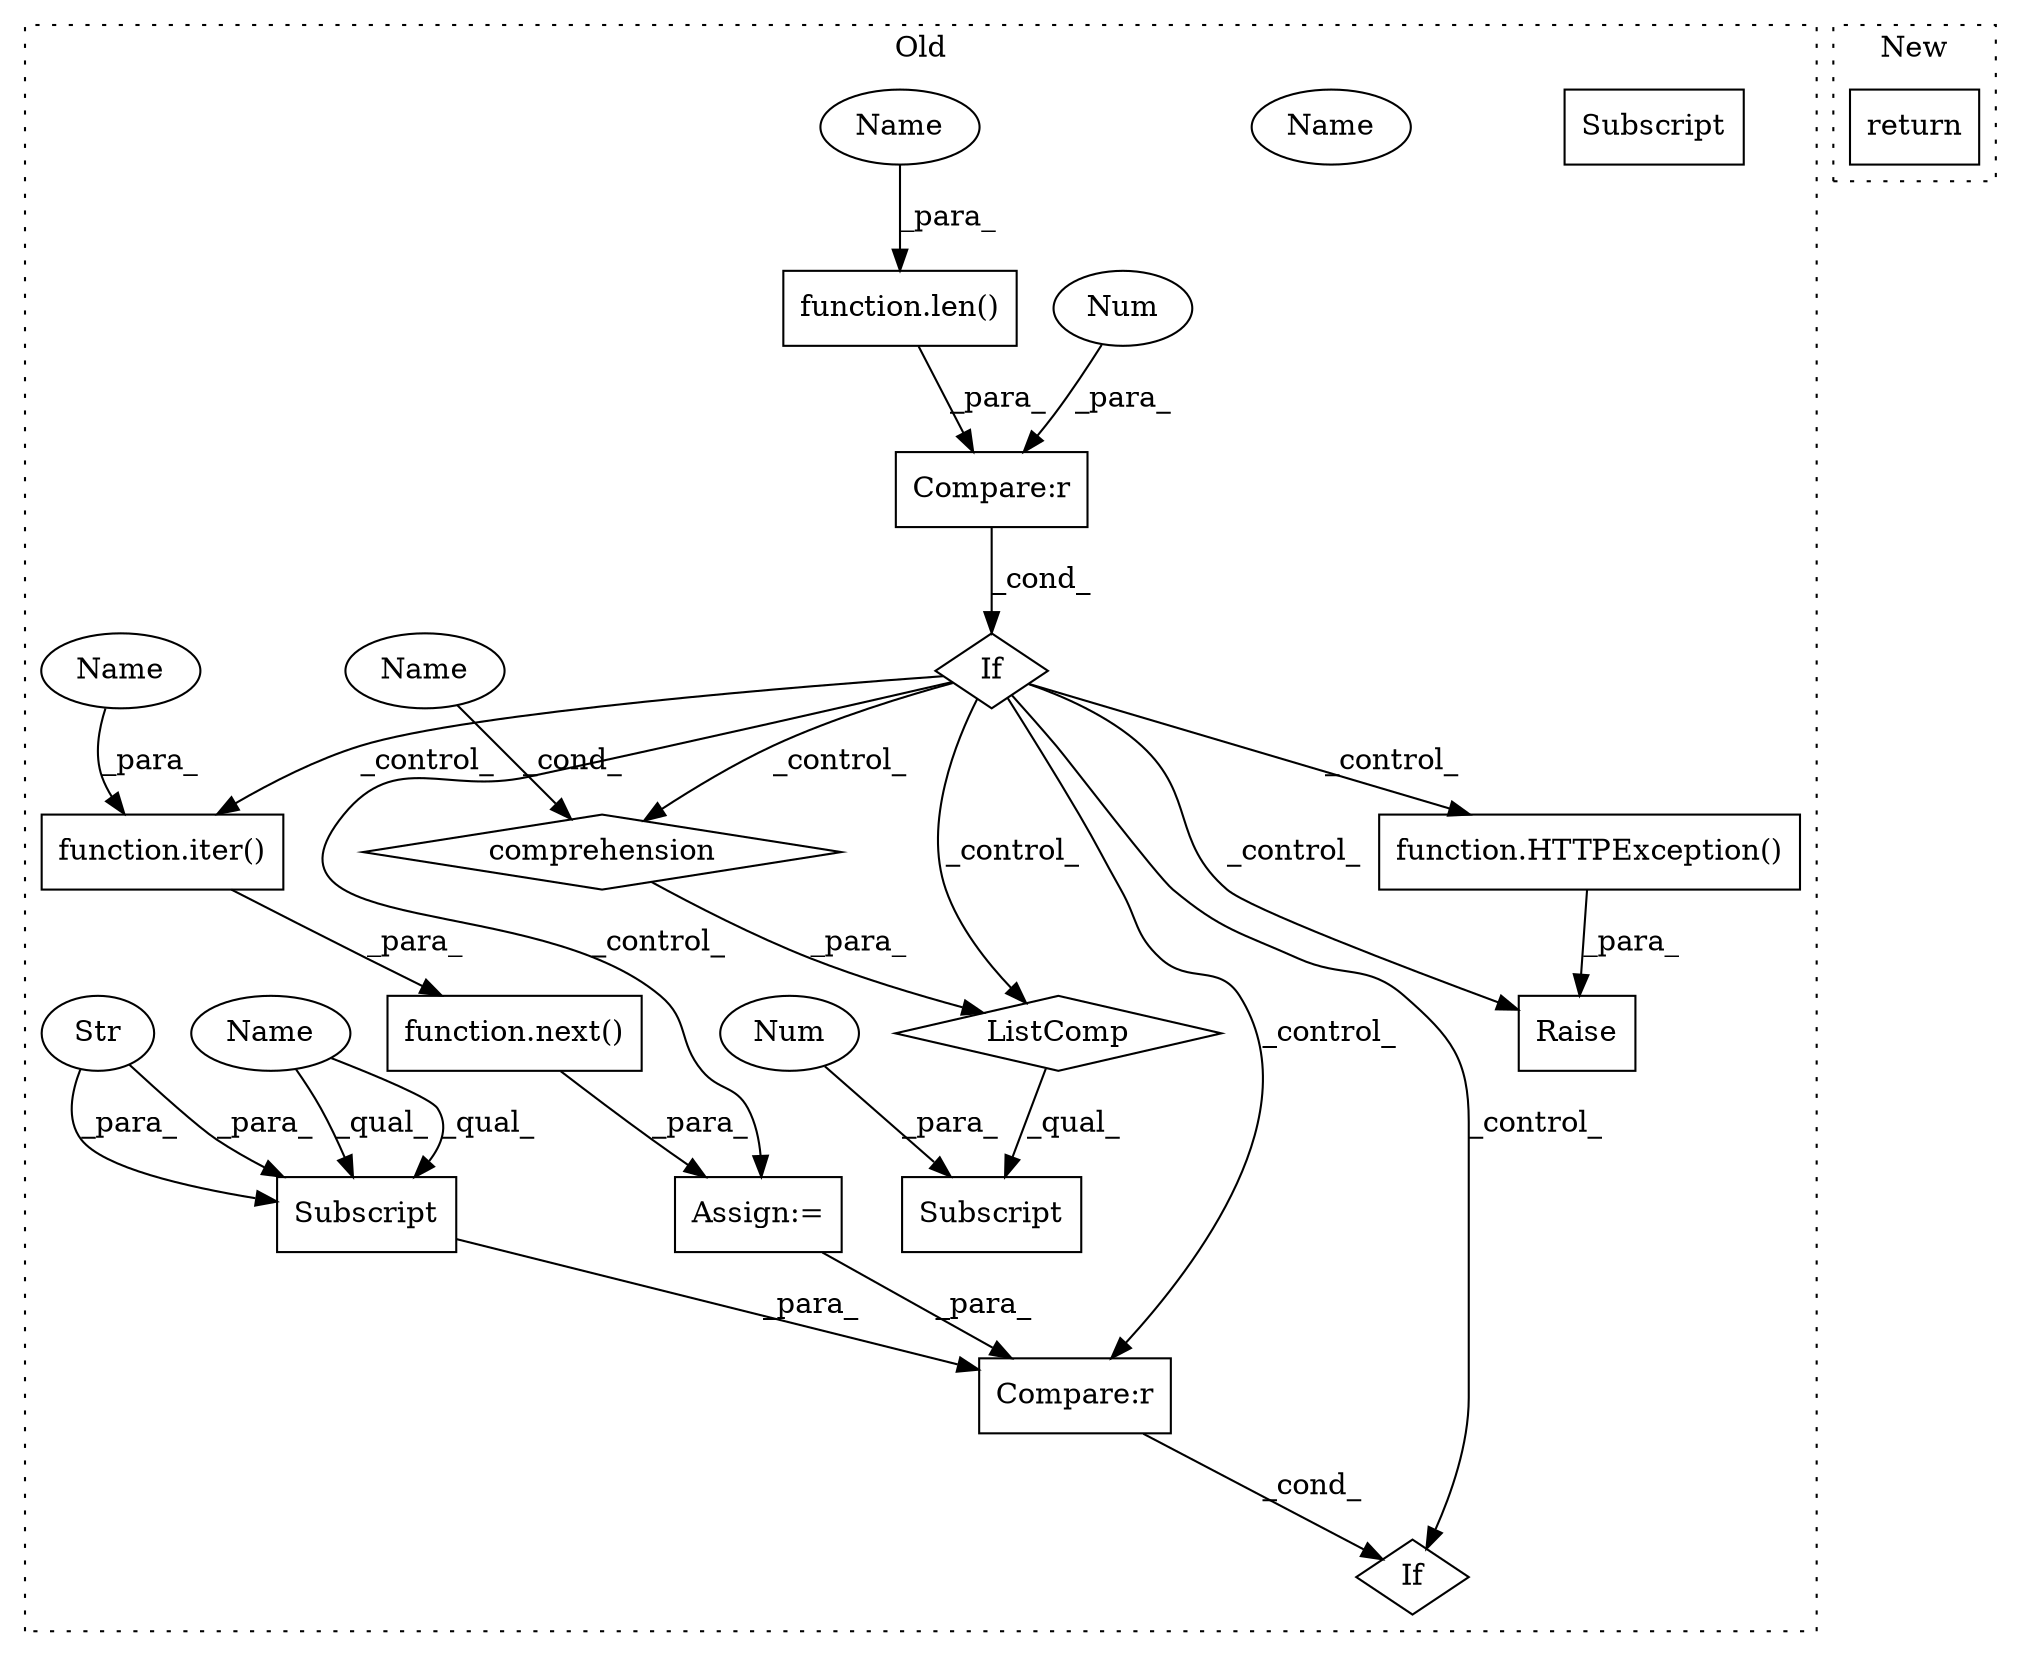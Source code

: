 digraph G {
subgraph cluster0 {
1 [label="function.next()" a="75" s="1445,1469" l="5,1" shape="box"];
3 [label="Assign:=" a="68" s="1442" l="3" shape="box"];
4 [label="If" a="96" s="1293" l="3" shape="diamond"];
5 [label="Compare:r" a="40" s="1296" l="23" shape="box"];
6 [label="function.HTTPException()" a="75" s="1339" l="87" shape="box"];
7 [label="ListComp" a="106" s="1486" l="55" shape="diamond"];
8 [label="Subscript" a="63" s="1486,0" l="58,0" shape="box"];
9 [label="Num" a="76" s="1318" l="1" shape="ellipse"];
10 [label="Num" a="76" s="1542" l="1" shape="ellipse"];
11 [label="comprehension" a="45" s="1492" l="3" shape="diamond"];
12 [label="function.len()" a="75" s="1296,1313" l="4,1" shape="box"];
13 [label="function.iter()" a="75" s="1450,1468" l="5,1" shape="box"];
14 [label="If" a="96" s="1519" l="21" shape="diamond"];
15 [label="Compare:r" a="40" s="1519" l="21" shape="box"];
16 [label="Subscript" a="63" s="1519,0" l="10,0" shape="box"];
17 [label="Str" a="66" s="1524" l="4" shape="ellipse"];
18 [label="Name" a="87" s="1487" l="4" shape="ellipse"];
19 [label="Raise" a="91" s="1333" l="6" shape="box"];
20 [label="Name" a="87" s="1487" l="4" shape="ellipse"];
21 [label="Subscript" a="63" s="1519,0" l="10,0" shape="box"];
22 [label="Name" a="87" s="1519" l="4" shape="ellipse"];
23 [label="Name" a="87" s="1455" l="13" shape="ellipse"];
24 [label="Name" a="87" s="1300" l="13" shape="ellipse"];
label = "Old";
style="dotted";
}
subgraph cluster1 {
2 [label="return" a="93" s="425" l="7" shape="box"];
label = "New";
style="dotted";
}
1 -> 3 [label="_para_"];
3 -> 15 [label="_para_"];
4 -> 11 [label="_control_"];
4 -> 13 [label="_control_"];
4 -> 19 [label="_control_"];
4 -> 3 [label="_control_"];
4 -> 6 [label="_control_"];
4 -> 14 [label="_control_"];
4 -> 7 [label="_control_"];
4 -> 15 [label="_control_"];
5 -> 4 [label="_cond_"];
6 -> 19 [label="_para_"];
7 -> 8 [label="_qual_"];
9 -> 5 [label="_para_"];
10 -> 8 [label="_para_"];
11 -> 7 [label="_para_"];
12 -> 5 [label="_para_"];
13 -> 1 [label="_para_"];
15 -> 14 [label="_cond_"];
17 -> 21 [label="_para_"];
17 -> 21 [label="_para_"];
20 -> 11 [label="_cond_"];
21 -> 15 [label="_para_"];
22 -> 21 [label="_qual_"];
22 -> 21 [label="_qual_"];
23 -> 13 [label="_para_"];
24 -> 12 [label="_para_"];
}